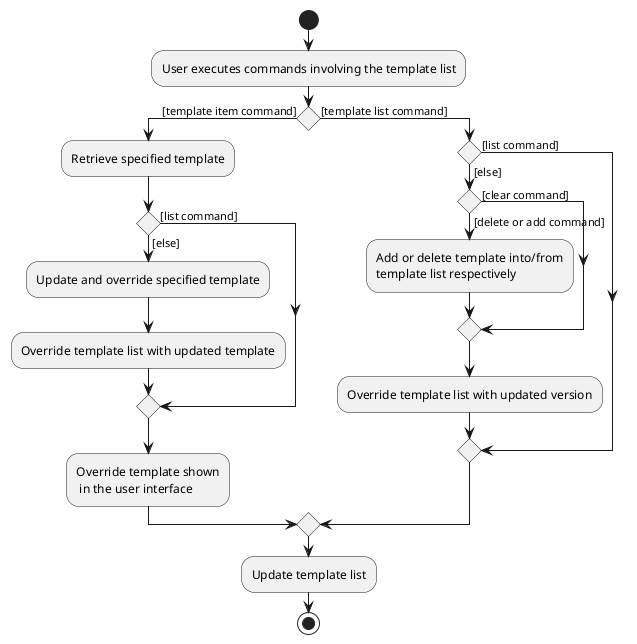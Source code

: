 @startuml
start
:User executes commands involving the template list;

'Since the beta syntax does not support placing the condition outside the
'diamond we place it as the true branch instead.

    if () then ([template item command])
        :Retrieve specified template;
        if () then  ([list command])
        else([else])
        :Update and override specified template;
        :Override template list with updated template;
        endif
        :Override template shown
         in the user interface;
    else ([template list command])
        if () then ([list command])
        else ([else])
            if () then ([delete or add command])
                :Add or delete template into/from
                template list respectively;
            else([clear command])
            endif
            :Override template list with updated version;
        endif
    endif
    :Update template list;
stop
@enduml
